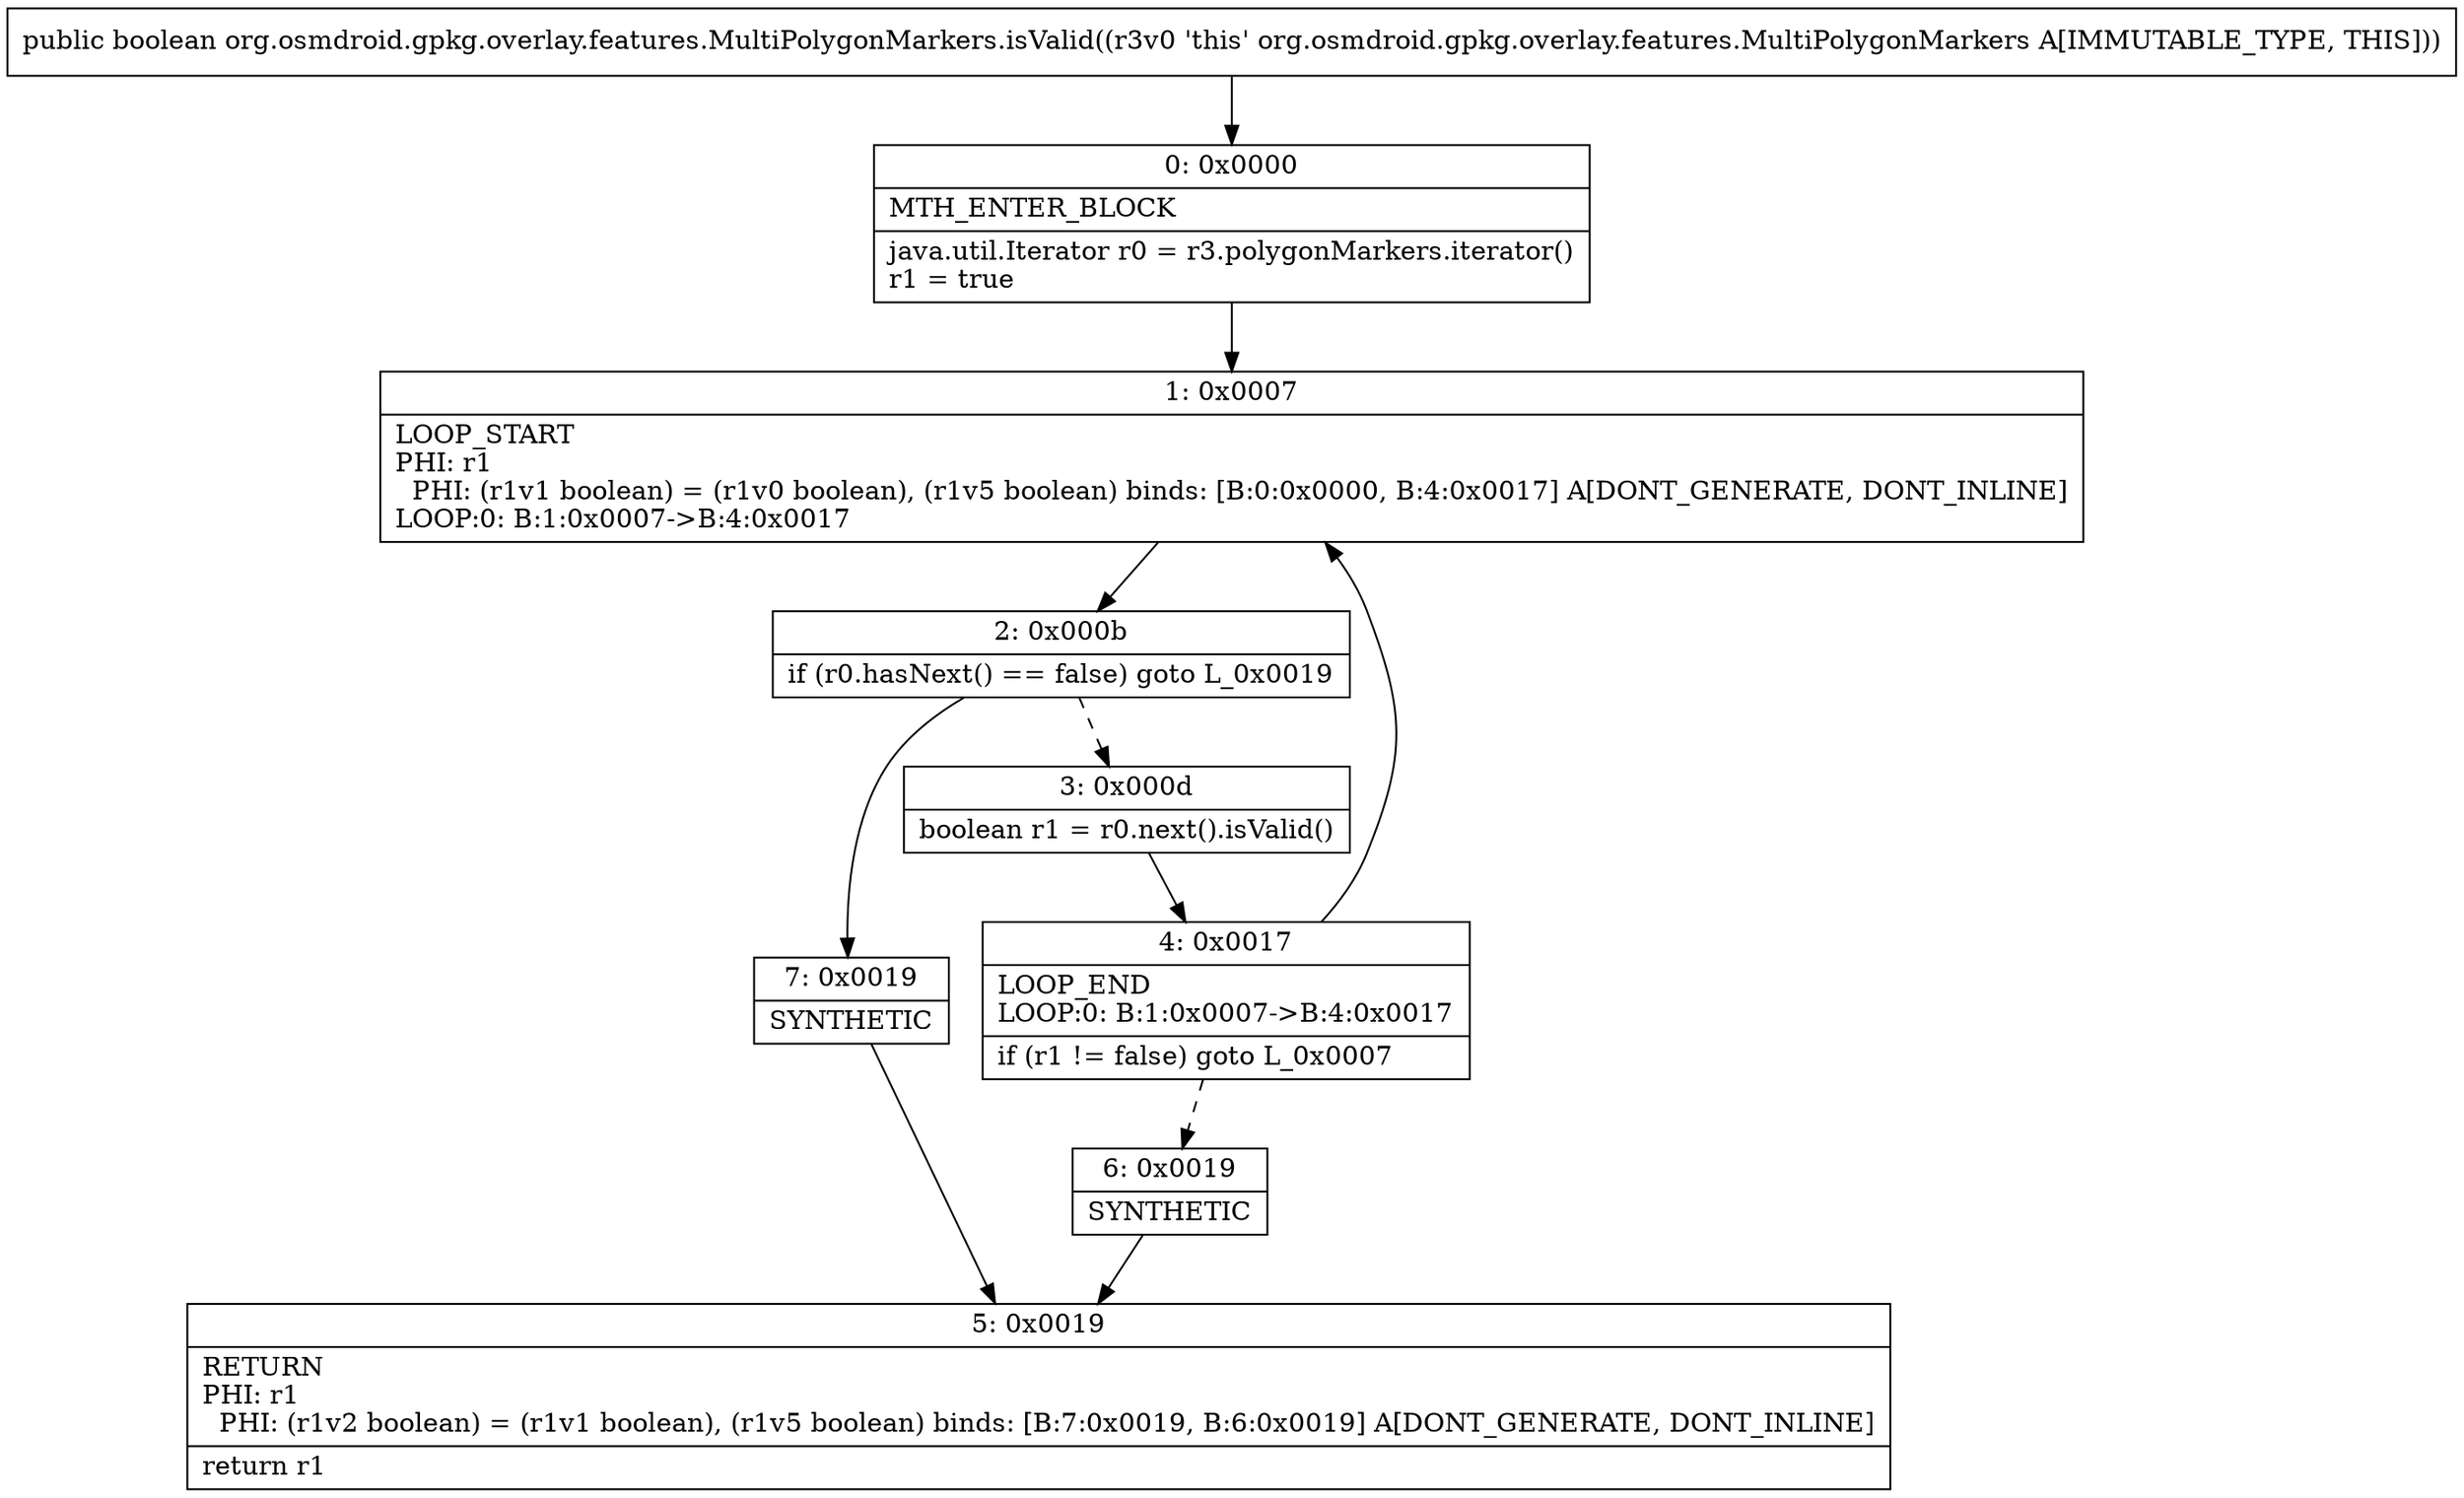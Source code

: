digraph "CFG fororg.osmdroid.gpkg.overlay.features.MultiPolygonMarkers.isValid()Z" {
Node_0 [shape=record,label="{0\:\ 0x0000|MTH_ENTER_BLOCK\l|java.util.Iterator r0 = r3.polygonMarkers.iterator()\lr1 = true\l}"];
Node_1 [shape=record,label="{1\:\ 0x0007|LOOP_START\lPHI: r1 \l  PHI: (r1v1 boolean) = (r1v0 boolean), (r1v5 boolean) binds: [B:0:0x0000, B:4:0x0017] A[DONT_GENERATE, DONT_INLINE]\lLOOP:0: B:1:0x0007\-\>B:4:0x0017\l}"];
Node_2 [shape=record,label="{2\:\ 0x000b|if (r0.hasNext() == false) goto L_0x0019\l}"];
Node_3 [shape=record,label="{3\:\ 0x000d|boolean r1 = r0.next().isValid()\l}"];
Node_4 [shape=record,label="{4\:\ 0x0017|LOOP_END\lLOOP:0: B:1:0x0007\-\>B:4:0x0017\l|if (r1 != false) goto L_0x0007\l}"];
Node_5 [shape=record,label="{5\:\ 0x0019|RETURN\lPHI: r1 \l  PHI: (r1v2 boolean) = (r1v1 boolean), (r1v5 boolean) binds: [B:7:0x0019, B:6:0x0019] A[DONT_GENERATE, DONT_INLINE]\l|return r1\l}"];
Node_6 [shape=record,label="{6\:\ 0x0019|SYNTHETIC\l}"];
Node_7 [shape=record,label="{7\:\ 0x0019|SYNTHETIC\l}"];
MethodNode[shape=record,label="{public boolean org.osmdroid.gpkg.overlay.features.MultiPolygonMarkers.isValid((r3v0 'this' org.osmdroid.gpkg.overlay.features.MultiPolygonMarkers A[IMMUTABLE_TYPE, THIS])) }"];
MethodNode -> Node_0;
Node_0 -> Node_1;
Node_1 -> Node_2;
Node_2 -> Node_3[style=dashed];
Node_2 -> Node_7;
Node_3 -> Node_4;
Node_4 -> Node_1;
Node_4 -> Node_6[style=dashed];
Node_6 -> Node_5;
Node_7 -> Node_5;
}

